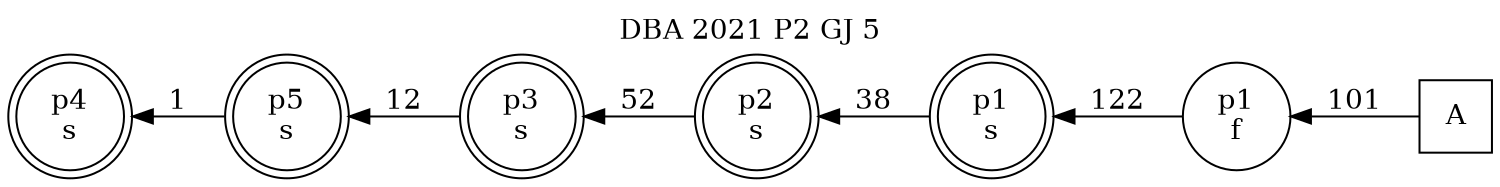 digraph DBA_2021_P2_GJ_5_GOOD {
labelloc="tl"
label= " DBA 2021 P2 GJ 5 "
rankdir="RL";
graph [ size=" 10 , 10 !"]

"A" [shape="square" label="A"]
"p1_f" [shape="circle" label="p1
f"]
"p1_s" [shape="doublecircle" label="p1
s"]
"p2_s" [shape="doublecircle" label="p2
s"]
"p3_s" [shape="doublecircle" label="p3
s"]
"p5_s" [shape="doublecircle" label="p5
s"]
"p4_s" [shape="doublecircle" label="p4
s"]
"A" -> "p1_f" [ label=101]
"p1_f" -> "p1_s" [ label=122]
"p1_s" -> "p2_s" [ label=38]
"p2_s" -> "p3_s" [ label=52]
"p3_s" -> "p5_s" [ label=12]
"p5_s" -> "p4_s" [ label=1]
}
